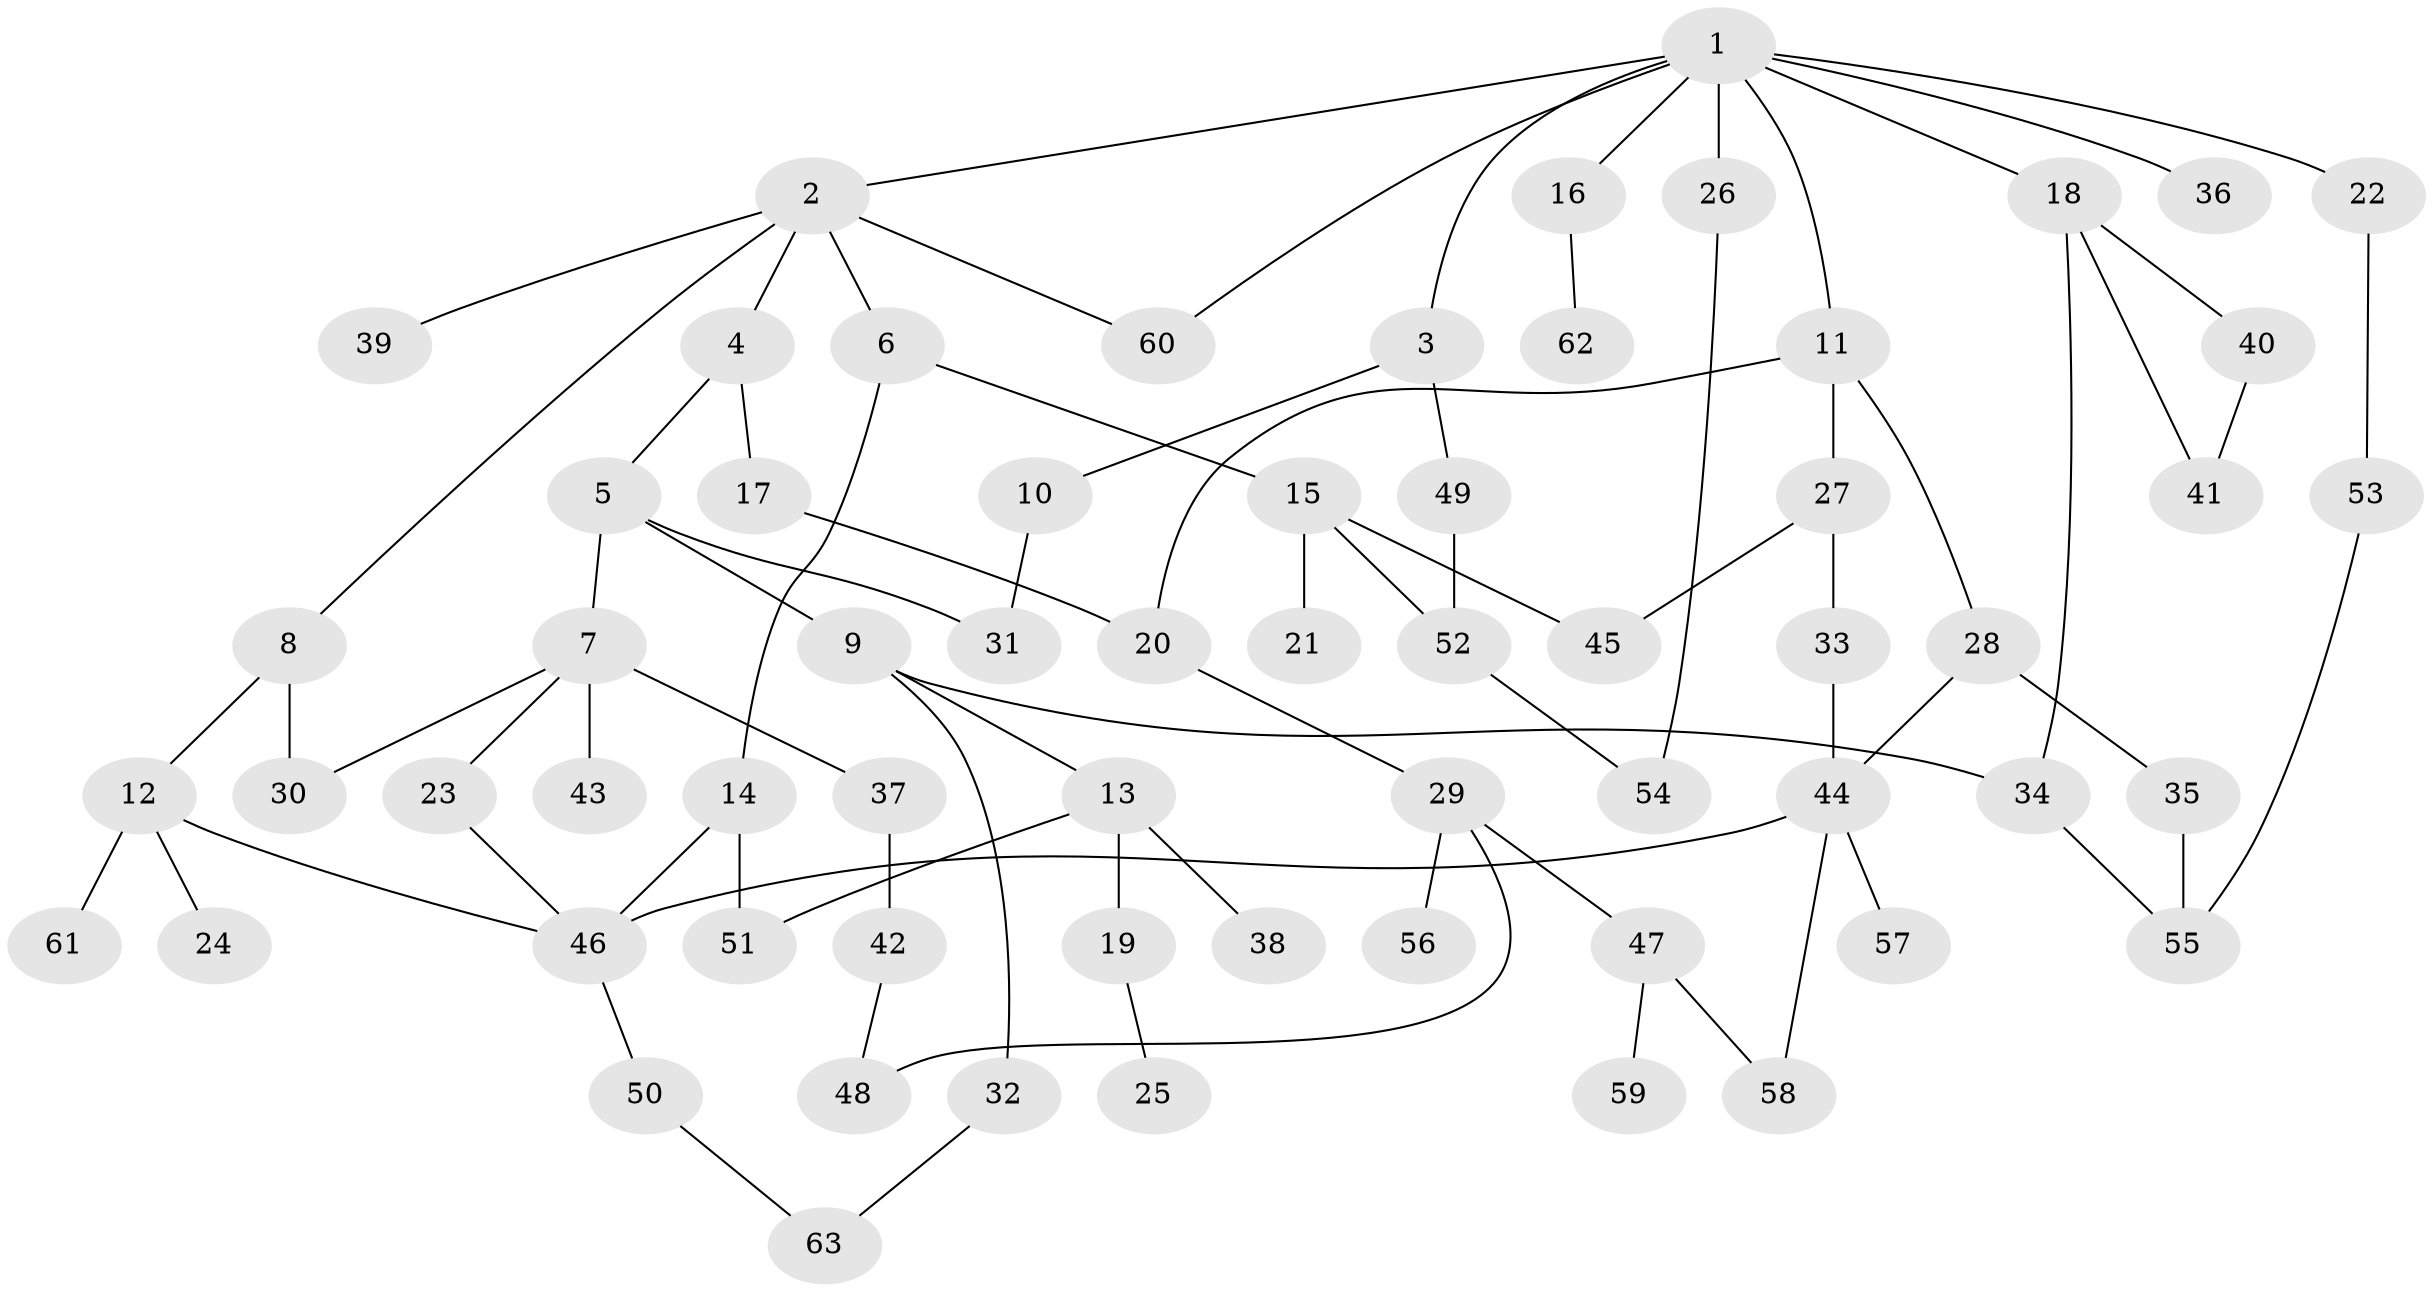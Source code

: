 // coarse degree distribution, {9: 0.02702702702702703, 6: 0.10810810810810811, 3: 0.21621621621621623, 5: 0.02702702702702703, 2: 0.3783783783783784, 4: 0.08108108108108109, 1: 0.16216216216216217}
// Generated by graph-tools (version 1.1) at 2025/17/03/04/25 18:17:14]
// undirected, 63 vertices, 81 edges
graph export_dot {
graph [start="1"]
  node [color=gray90,style=filled];
  1;
  2;
  3;
  4;
  5;
  6;
  7;
  8;
  9;
  10;
  11;
  12;
  13;
  14;
  15;
  16;
  17;
  18;
  19;
  20;
  21;
  22;
  23;
  24;
  25;
  26;
  27;
  28;
  29;
  30;
  31;
  32;
  33;
  34;
  35;
  36;
  37;
  38;
  39;
  40;
  41;
  42;
  43;
  44;
  45;
  46;
  47;
  48;
  49;
  50;
  51;
  52;
  53;
  54;
  55;
  56;
  57;
  58;
  59;
  60;
  61;
  62;
  63;
  1 -- 2;
  1 -- 3;
  1 -- 11;
  1 -- 16;
  1 -- 18;
  1 -- 22;
  1 -- 26;
  1 -- 36;
  1 -- 60;
  2 -- 4;
  2 -- 6;
  2 -- 8;
  2 -- 39;
  2 -- 60;
  3 -- 10;
  3 -- 49;
  4 -- 5;
  4 -- 17;
  5 -- 7;
  5 -- 9;
  5 -- 31;
  6 -- 14;
  6 -- 15;
  7 -- 23;
  7 -- 30;
  7 -- 37;
  7 -- 43;
  8 -- 12;
  8 -- 30;
  9 -- 13;
  9 -- 32;
  9 -- 34;
  10 -- 31;
  11 -- 20;
  11 -- 27;
  11 -- 28;
  12 -- 24;
  12 -- 61;
  12 -- 46;
  13 -- 19;
  13 -- 38;
  13 -- 51;
  14 -- 46;
  14 -- 51;
  15 -- 21;
  15 -- 45;
  15 -- 52;
  16 -- 62;
  17 -- 20;
  18 -- 34;
  18 -- 40;
  18 -- 41;
  19 -- 25;
  20 -- 29;
  22 -- 53;
  23 -- 46;
  26 -- 54;
  27 -- 33;
  27 -- 45;
  28 -- 35;
  28 -- 44;
  29 -- 47;
  29 -- 48;
  29 -- 56;
  32 -- 63;
  33 -- 44;
  34 -- 55;
  35 -- 55;
  37 -- 42;
  40 -- 41;
  42 -- 48;
  44 -- 46;
  44 -- 57;
  44 -- 58;
  46 -- 50;
  47 -- 58;
  47 -- 59;
  49 -- 52;
  50 -- 63;
  52 -- 54;
  53 -- 55;
}
